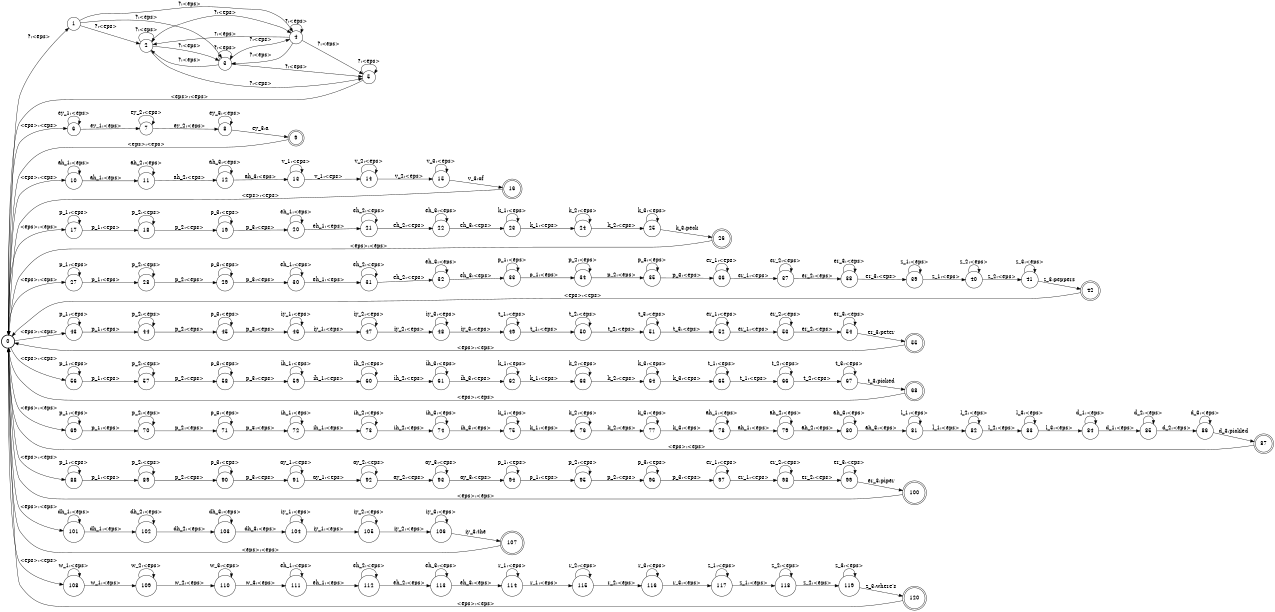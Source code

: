 digraph FST {
rankdir = LR;
size = "8.5,11";
center = 1;
orientation = Portrait;
ranksep = "0.4";
nodesep = "0.25";
0 [label = "0", shape = circle, style = bold, fontsize = 14]
	0 -> 1 [label = "?:<eps>", fontsize = 14];
	0 -> 6 [label = "<eps>:<eps>", fontsize = 14];
	0 -> 10 [label = "<eps>:<eps>", fontsize = 14];
	0 -> 17 [label = "<eps>:<eps>", fontsize = 14];
	0 -> 27 [label = "<eps>:<eps>", fontsize = 14];
	0 -> 43 [label = "<eps>:<eps>", fontsize = 14];
	0 -> 56 [label = "<eps>:<eps>", fontsize = 14];
	0 -> 69 [label = "<eps>:<eps>", fontsize = 14];
	0 -> 88 [label = "<eps>:<eps>", fontsize = 14];
	0 -> 101 [label = "<eps>:<eps>", fontsize = 14];
	0 -> 108 [label = "<eps>:<eps>", fontsize = 14];
1 [label = "1", shape = circle, style = solid, fontsize = 14]
	1 -> 2 [label = "?:<eps>", fontsize = 14];
	1 -> 3 [label = "?:<eps>", fontsize = 14];
	1 -> 4 [label = "?:<eps>", fontsize = 14];
2 [label = "2", shape = circle, style = solid, fontsize = 14]
	2 -> 2 [label = "?:<eps>", fontsize = 14];
	2 -> 3 [label = "?:<eps>", fontsize = 14];
	2 -> 4 [label = "?:<eps>", fontsize = 14];
	2 -> 5 [label = "?:<eps>", fontsize = 14];
3 [label = "3", shape = circle, style = solid, fontsize = 14]
	3 -> 2 [label = "?:<eps>", fontsize = 14];
	3 -> 3 [label = "?:<eps>", fontsize = 14];
	3 -> 4 [label = "?:<eps>", fontsize = 14];
	3 -> 5 [label = "?:<eps>", fontsize = 14];
4 [label = "4", shape = circle, style = solid, fontsize = 14]
	4 -> 2 [label = "?:<eps>", fontsize = 14];
	4 -> 3 [label = "?:<eps>", fontsize = 14];
	4 -> 4 [label = "?:<eps>", fontsize = 14];
	4 -> 5 [label = "?:<eps>", fontsize = 14];
5 [label = "5", shape = circle, style = solid, fontsize = 14]
	5 -> 5 [label = "?:<eps>", fontsize = 14];
	5 -> 0 [label = "<eps>:<eps>", fontsize = 14];
6 [label = "6", shape = circle, style = solid, fontsize = 14]
	6 -> 6 [label = "ey_1:<eps>", fontsize = 14];
	6 -> 7 [label = "ey_1:<eps>", fontsize = 14];
7 [label = "7", shape = circle, style = solid, fontsize = 14]
	7 -> 7 [label = "ey_2:<eps>", fontsize = 14];
	7 -> 8 [label = "ey_2:<eps>", fontsize = 14];
8 [label = "8", shape = circle, style = solid, fontsize = 14]
	8 -> 8 [label = "ey_3:<eps>", fontsize = 14];
	8 -> 9 [label = "ey_3:a", fontsize = 14];
9 [label = "9", shape = doublecircle, style = solid, fontsize = 14]
	9 -> 0 [label = "<eps>:<eps>", fontsize = 14];
10 [label = "10", shape = circle, style = solid, fontsize = 14]
	10 -> 10 [label = "ah_1:<eps>", fontsize = 14];
	10 -> 11 [label = "ah_1:<eps>", fontsize = 14];
11 [label = "11", shape = circle, style = solid, fontsize = 14]
	11 -> 11 [label = "ah_2:<eps>", fontsize = 14];
	11 -> 12 [label = "ah_2:<eps>", fontsize = 14];
12 [label = "12", shape = circle, style = solid, fontsize = 14]
	12 -> 12 [label = "ah_3:<eps>", fontsize = 14];
	12 -> 13 [label = "ah_3:<eps>", fontsize = 14];
13 [label = "13", shape = circle, style = solid, fontsize = 14]
	13 -> 13 [label = "v_1:<eps>", fontsize = 14];
	13 -> 14 [label = "v_1:<eps>", fontsize = 14];
14 [label = "14", shape = circle, style = solid, fontsize = 14]
	14 -> 14 [label = "v_2:<eps>", fontsize = 14];
	14 -> 15 [label = "v_2:<eps>", fontsize = 14];
15 [label = "15", shape = circle, style = solid, fontsize = 14]
	15 -> 15 [label = "v_3:<eps>", fontsize = 14];
	15 -> 16 [label = "v_3:of", fontsize = 14];
16 [label = "16", shape = doublecircle, style = solid, fontsize = 14]
	16 -> 0 [label = "<eps>:<eps>", fontsize = 14];
17 [label = "17", shape = circle, style = solid, fontsize = 14]
	17 -> 17 [label = "p_1:<eps>", fontsize = 14];
	17 -> 18 [label = "p_1:<eps>", fontsize = 14];
18 [label = "18", shape = circle, style = solid, fontsize = 14]
	18 -> 18 [label = "p_2:<eps>", fontsize = 14];
	18 -> 19 [label = "p_2:<eps>", fontsize = 14];
19 [label = "19", shape = circle, style = solid, fontsize = 14]
	19 -> 19 [label = "p_3:<eps>", fontsize = 14];
	19 -> 20 [label = "p_3:<eps>", fontsize = 14];
20 [label = "20", shape = circle, style = solid, fontsize = 14]
	20 -> 20 [label = "eh_1:<eps>", fontsize = 14];
	20 -> 21 [label = "eh_1:<eps>", fontsize = 14];
21 [label = "21", shape = circle, style = solid, fontsize = 14]
	21 -> 21 [label = "eh_2:<eps>", fontsize = 14];
	21 -> 22 [label = "eh_2:<eps>", fontsize = 14];
22 [label = "22", shape = circle, style = solid, fontsize = 14]
	22 -> 22 [label = "eh_3:<eps>", fontsize = 14];
	22 -> 23 [label = "eh_3:<eps>", fontsize = 14];
23 [label = "23", shape = circle, style = solid, fontsize = 14]
	23 -> 23 [label = "k_1:<eps>", fontsize = 14];
	23 -> 24 [label = "k_1:<eps>", fontsize = 14];
24 [label = "24", shape = circle, style = solid, fontsize = 14]
	24 -> 24 [label = "k_2:<eps>", fontsize = 14];
	24 -> 25 [label = "k_2:<eps>", fontsize = 14];
25 [label = "25", shape = circle, style = solid, fontsize = 14]
	25 -> 25 [label = "k_3:<eps>", fontsize = 14];
	25 -> 26 [label = "k_3:peck", fontsize = 14];
26 [label = "26", shape = doublecircle, style = solid, fontsize = 14]
	26 -> 0 [label = "<eps>:<eps>", fontsize = 14];
27 [label = "27", shape = circle, style = solid, fontsize = 14]
	27 -> 27 [label = "p_1:<eps>", fontsize = 14];
	27 -> 28 [label = "p_1:<eps>", fontsize = 14];
28 [label = "28", shape = circle, style = solid, fontsize = 14]
	28 -> 28 [label = "p_2:<eps>", fontsize = 14];
	28 -> 29 [label = "p_2:<eps>", fontsize = 14];
29 [label = "29", shape = circle, style = solid, fontsize = 14]
	29 -> 29 [label = "p_3:<eps>", fontsize = 14];
	29 -> 30 [label = "p_3:<eps>", fontsize = 14];
30 [label = "30", shape = circle, style = solid, fontsize = 14]
	30 -> 30 [label = "eh_1:<eps>", fontsize = 14];
	30 -> 31 [label = "eh_1:<eps>", fontsize = 14];
31 [label = "31", shape = circle, style = solid, fontsize = 14]
	31 -> 31 [label = "eh_2:<eps>", fontsize = 14];
	31 -> 32 [label = "eh_2:<eps>", fontsize = 14];
32 [label = "32", shape = circle, style = solid, fontsize = 14]
	32 -> 32 [label = "eh_3:<eps>", fontsize = 14];
	32 -> 33 [label = "eh_3:<eps>", fontsize = 14];
33 [label = "33", shape = circle, style = solid, fontsize = 14]
	33 -> 33 [label = "p_1:<eps>", fontsize = 14];
	33 -> 34 [label = "p_1:<eps>", fontsize = 14];
34 [label = "34", shape = circle, style = solid, fontsize = 14]
	34 -> 34 [label = "p_2:<eps>", fontsize = 14];
	34 -> 35 [label = "p_2:<eps>", fontsize = 14];
35 [label = "35", shape = circle, style = solid, fontsize = 14]
	35 -> 35 [label = "p_3:<eps>", fontsize = 14];
	35 -> 36 [label = "p_3:<eps>", fontsize = 14];
36 [label = "36", shape = circle, style = solid, fontsize = 14]
	36 -> 36 [label = "er_1:<eps>", fontsize = 14];
	36 -> 37 [label = "er_1:<eps>", fontsize = 14];
37 [label = "37", shape = circle, style = solid, fontsize = 14]
	37 -> 37 [label = "er_2:<eps>", fontsize = 14];
	37 -> 38 [label = "er_2:<eps>", fontsize = 14];
38 [label = "38", shape = circle, style = solid, fontsize = 14]
	38 -> 38 [label = "er_3:<eps>", fontsize = 14];
	38 -> 39 [label = "er_3:<eps>", fontsize = 14];
39 [label = "39", shape = circle, style = solid, fontsize = 14]
	39 -> 39 [label = "z_1:<eps>", fontsize = 14];
	39 -> 40 [label = "z_1:<eps>", fontsize = 14];
40 [label = "40", shape = circle, style = solid, fontsize = 14]
	40 -> 40 [label = "z_2:<eps>", fontsize = 14];
	40 -> 41 [label = "z_2:<eps>", fontsize = 14];
41 [label = "41", shape = circle, style = solid, fontsize = 14]
	41 -> 41 [label = "z_3:<eps>", fontsize = 14];
	41 -> 42 [label = "z_3:peppers", fontsize = 14];
42 [label = "42", shape = doublecircle, style = solid, fontsize = 14]
	42 -> 0 [label = "<eps>:<eps>", fontsize = 14];
43 [label = "43", shape = circle, style = solid, fontsize = 14]
	43 -> 43 [label = "p_1:<eps>", fontsize = 14];
	43 -> 44 [label = "p_1:<eps>", fontsize = 14];
44 [label = "44", shape = circle, style = solid, fontsize = 14]
	44 -> 44 [label = "p_2:<eps>", fontsize = 14];
	44 -> 45 [label = "p_2:<eps>", fontsize = 14];
45 [label = "45", shape = circle, style = solid, fontsize = 14]
	45 -> 45 [label = "p_3:<eps>", fontsize = 14];
	45 -> 46 [label = "p_3:<eps>", fontsize = 14];
46 [label = "46", shape = circle, style = solid, fontsize = 14]
	46 -> 46 [label = "iy_1:<eps>", fontsize = 14];
	46 -> 47 [label = "iy_1:<eps>", fontsize = 14];
47 [label = "47", shape = circle, style = solid, fontsize = 14]
	47 -> 47 [label = "iy_2:<eps>", fontsize = 14];
	47 -> 48 [label = "iy_2:<eps>", fontsize = 14];
48 [label = "48", shape = circle, style = solid, fontsize = 14]
	48 -> 48 [label = "iy_3:<eps>", fontsize = 14];
	48 -> 49 [label = "iy_3:<eps>", fontsize = 14];
49 [label = "49", shape = circle, style = solid, fontsize = 14]
	49 -> 49 [label = "t_1:<eps>", fontsize = 14];
	49 -> 50 [label = "t_1:<eps>", fontsize = 14];
50 [label = "50", shape = circle, style = solid, fontsize = 14]
	50 -> 50 [label = "t_2:<eps>", fontsize = 14];
	50 -> 51 [label = "t_2:<eps>", fontsize = 14];
51 [label = "51", shape = circle, style = solid, fontsize = 14]
	51 -> 51 [label = "t_3:<eps>", fontsize = 14];
	51 -> 52 [label = "t_3:<eps>", fontsize = 14];
52 [label = "52", shape = circle, style = solid, fontsize = 14]
	52 -> 52 [label = "er_1:<eps>", fontsize = 14];
	52 -> 53 [label = "er_1:<eps>", fontsize = 14];
53 [label = "53", shape = circle, style = solid, fontsize = 14]
	53 -> 53 [label = "er_2:<eps>", fontsize = 14];
	53 -> 54 [label = "er_2:<eps>", fontsize = 14];
54 [label = "54", shape = circle, style = solid, fontsize = 14]
	54 -> 54 [label = "er_3:<eps>", fontsize = 14];
	54 -> 55 [label = "er_3:peter", fontsize = 14];
55 [label = "55", shape = doublecircle, style = solid, fontsize = 14]
	55 -> 0 [label = "<eps>:<eps>", fontsize = 14];
56 [label = "56", shape = circle, style = solid, fontsize = 14]
	56 -> 56 [label = "p_1:<eps>", fontsize = 14];
	56 -> 57 [label = "p_1:<eps>", fontsize = 14];
57 [label = "57", shape = circle, style = solid, fontsize = 14]
	57 -> 57 [label = "p_2:<eps>", fontsize = 14];
	57 -> 58 [label = "p_2:<eps>", fontsize = 14];
58 [label = "58", shape = circle, style = solid, fontsize = 14]
	58 -> 58 [label = "p_3:<eps>", fontsize = 14];
	58 -> 59 [label = "p_3:<eps>", fontsize = 14];
59 [label = "59", shape = circle, style = solid, fontsize = 14]
	59 -> 59 [label = "ih_1:<eps>", fontsize = 14];
	59 -> 60 [label = "ih_1:<eps>", fontsize = 14];
60 [label = "60", shape = circle, style = solid, fontsize = 14]
	60 -> 60 [label = "ih_2:<eps>", fontsize = 14];
	60 -> 61 [label = "ih_2:<eps>", fontsize = 14];
61 [label = "61", shape = circle, style = solid, fontsize = 14]
	61 -> 61 [label = "ih_3:<eps>", fontsize = 14];
	61 -> 62 [label = "ih_3:<eps>", fontsize = 14];
62 [label = "62", shape = circle, style = solid, fontsize = 14]
	62 -> 62 [label = "k_1:<eps>", fontsize = 14];
	62 -> 63 [label = "k_1:<eps>", fontsize = 14];
63 [label = "63", shape = circle, style = solid, fontsize = 14]
	63 -> 63 [label = "k_2:<eps>", fontsize = 14];
	63 -> 64 [label = "k_2:<eps>", fontsize = 14];
64 [label = "64", shape = circle, style = solid, fontsize = 14]
	64 -> 64 [label = "k_3:<eps>", fontsize = 14];
	64 -> 65 [label = "k_3:<eps>", fontsize = 14];
65 [label = "65", shape = circle, style = solid, fontsize = 14]
	65 -> 65 [label = "t_1:<eps>", fontsize = 14];
	65 -> 66 [label = "t_1:<eps>", fontsize = 14];
66 [label = "66", shape = circle, style = solid, fontsize = 14]
	66 -> 66 [label = "t_2:<eps>", fontsize = 14];
	66 -> 67 [label = "t_2:<eps>", fontsize = 14];
67 [label = "67", shape = circle, style = solid, fontsize = 14]
	67 -> 67 [label = "t_3:<eps>", fontsize = 14];
	67 -> 68 [label = "t_3:picked", fontsize = 14];
68 [label = "68", shape = doublecircle, style = solid, fontsize = 14]
	68 -> 0 [label = "<eps>:<eps>", fontsize = 14];
69 [label = "69", shape = circle, style = solid, fontsize = 14]
	69 -> 69 [label = "p_1:<eps>", fontsize = 14];
	69 -> 70 [label = "p_1:<eps>", fontsize = 14];
70 [label = "70", shape = circle, style = solid, fontsize = 14]
	70 -> 70 [label = "p_2:<eps>", fontsize = 14];
	70 -> 71 [label = "p_2:<eps>", fontsize = 14];
71 [label = "71", shape = circle, style = solid, fontsize = 14]
	71 -> 71 [label = "p_3:<eps>", fontsize = 14];
	71 -> 72 [label = "p_3:<eps>", fontsize = 14];
72 [label = "72", shape = circle, style = solid, fontsize = 14]
	72 -> 72 [label = "ih_1:<eps>", fontsize = 14];
	72 -> 73 [label = "ih_1:<eps>", fontsize = 14];
73 [label = "73", shape = circle, style = solid, fontsize = 14]
	73 -> 73 [label = "ih_2:<eps>", fontsize = 14];
	73 -> 74 [label = "ih_2:<eps>", fontsize = 14];
74 [label = "74", shape = circle, style = solid, fontsize = 14]
	74 -> 74 [label = "ih_3:<eps>", fontsize = 14];
	74 -> 75 [label = "ih_3:<eps>", fontsize = 14];
75 [label = "75", shape = circle, style = solid, fontsize = 14]
	75 -> 75 [label = "k_1:<eps>", fontsize = 14];
	75 -> 76 [label = "k_1:<eps>", fontsize = 14];
76 [label = "76", shape = circle, style = solid, fontsize = 14]
	76 -> 76 [label = "k_2:<eps>", fontsize = 14];
	76 -> 77 [label = "k_2:<eps>", fontsize = 14];
77 [label = "77", shape = circle, style = solid, fontsize = 14]
	77 -> 77 [label = "k_3:<eps>", fontsize = 14];
	77 -> 78 [label = "k_3:<eps>", fontsize = 14];
78 [label = "78", shape = circle, style = solid, fontsize = 14]
	78 -> 78 [label = "ah_1:<eps>", fontsize = 14];
	78 -> 79 [label = "ah_1:<eps>", fontsize = 14];
79 [label = "79", shape = circle, style = solid, fontsize = 14]
	79 -> 79 [label = "ah_2:<eps>", fontsize = 14];
	79 -> 80 [label = "ah_2:<eps>", fontsize = 14];
80 [label = "80", shape = circle, style = solid, fontsize = 14]
	80 -> 80 [label = "ah_3:<eps>", fontsize = 14];
	80 -> 81 [label = "ah_3:<eps>", fontsize = 14];
81 [label = "81", shape = circle, style = solid, fontsize = 14]
	81 -> 81 [label = "l_1:<eps>", fontsize = 14];
	81 -> 82 [label = "l_1:<eps>", fontsize = 14];
82 [label = "82", shape = circle, style = solid, fontsize = 14]
	82 -> 82 [label = "l_2:<eps>", fontsize = 14];
	82 -> 83 [label = "l_2:<eps>", fontsize = 14];
83 [label = "83", shape = circle, style = solid, fontsize = 14]
	83 -> 83 [label = "l_3:<eps>", fontsize = 14];
	83 -> 84 [label = "l_3:<eps>", fontsize = 14];
84 [label = "84", shape = circle, style = solid, fontsize = 14]
	84 -> 84 [label = "d_1:<eps>", fontsize = 14];
	84 -> 85 [label = "d_1:<eps>", fontsize = 14];
85 [label = "85", shape = circle, style = solid, fontsize = 14]
	85 -> 85 [label = "d_2:<eps>", fontsize = 14];
	85 -> 86 [label = "d_2:<eps>", fontsize = 14];
86 [label = "86", shape = circle, style = solid, fontsize = 14]
	86 -> 86 [label = "d_3:<eps>", fontsize = 14];
	86 -> 87 [label = "d_3:pickled", fontsize = 14];
87 [label = "87", shape = doublecircle, style = solid, fontsize = 14]
	87 -> 0 [label = "<eps>:<eps>", fontsize = 14];
88 [label = "88", shape = circle, style = solid, fontsize = 14]
	88 -> 88 [label = "p_1:<eps>", fontsize = 14];
	88 -> 89 [label = "p_1:<eps>", fontsize = 14];
89 [label = "89", shape = circle, style = solid, fontsize = 14]
	89 -> 89 [label = "p_2:<eps>", fontsize = 14];
	89 -> 90 [label = "p_2:<eps>", fontsize = 14];
90 [label = "90", shape = circle, style = solid, fontsize = 14]
	90 -> 90 [label = "p_3:<eps>", fontsize = 14];
	90 -> 91 [label = "p_3:<eps>", fontsize = 14];
91 [label = "91", shape = circle, style = solid, fontsize = 14]
	91 -> 91 [label = "ay_1:<eps>", fontsize = 14];
	91 -> 92 [label = "ay_1:<eps>", fontsize = 14];
92 [label = "92", shape = circle, style = solid, fontsize = 14]
	92 -> 92 [label = "ay_2:<eps>", fontsize = 14];
	92 -> 93 [label = "ay_2:<eps>", fontsize = 14];
93 [label = "93", shape = circle, style = solid, fontsize = 14]
	93 -> 93 [label = "ay_3:<eps>", fontsize = 14];
	93 -> 94 [label = "ay_3:<eps>", fontsize = 14];
94 [label = "94", shape = circle, style = solid, fontsize = 14]
	94 -> 94 [label = "p_1:<eps>", fontsize = 14];
	94 -> 95 [label = "p_1:<eps>", fontsize = 14];
95 [label = "95", shape = circle, style = solid, fontsize = 14]
	95 -> 95 [label = "p_2:<eps>", fontsize = 14];
	95 -> 96 [label = "p_2:<eps>", fontsize = 14];
96 [label = "96", shape = circle, style = solid, fontsize = 14]
	96 -> 96 [label = "p_3:<eps>", fontsize = 14];
	96 -> 97 [label = "p_3:<eps>", fontsize = 14];
97 [label = "97", shape = circle, style = solid, fontsize = 14]
	97 -> 97 [label = "er_1:<eps>", fontsize = 14];
	97 -> 98 [label = "er_1:<eps>", fontsize = 14];
98 [label = "98", shape = circle, style = solid, fontsize = 14]
	98 -> 98 [label = "er_2:<eps>", fontsize = 14];
	98 -> 99 [label = "er_2:<eps>", fontsize = 14];
99 [label = "99", shape = circle, style = solid, fontsize = 14]
	99 -> 99 [label = "er_3:<eps>", fontsize = 14];
	99 -> 100 [label = "er_3:piper", fontsize = 14];
100 [label = "100", shape = doublecircle, style = solid, fontsize = 14]
	100 -> 0 [label = "<eps>:<eps>", fontsize = 14];
101 [label = "101", shape = circle, style = solid, fontsize = 14]
	101 -> 101 [label = "dh_1:<eps>", fontsize = 14];
	101 -> 102 [label = "dh_1:<eps>", fontsize = 14];
102 [label = "102", shape = circle, style = solid, fontsize = 14]
	102 -> 102 [label = "dh_2:<eps>", fontsize = 14];
	102 -> 103 [label = "dh_2:<eps>", fontsize = 14];
103 [label = "103", shape = circle, style = solid, fontsize = 14]
	103 -> 103 [label = "dh_3:<eps>", fontsize = 14];
	103 -> 104 [label = "dh_3:<eps>", fontsize = 14];
104 [label = "104", shape = circle, style = solid, fontsize = 14]
	104 -> 104 [label = "iy_1:<eps>", fontsize = 14];
	104 -> 105 [label = "iy_1:<eps>", fontsize = 14];
105 [label = "105", shape = circle, style = solid, fontsize = 14]
	105 -> 105 [label = "iy_2:<eps>", fontsize = 14];
	105 -> 106 [label = "iy_2:<eps>", fontsize = 14];
106 [label = "106", shape = circle, style = solid, fontsize = 14]
	106 -> 106 [label = "iy_3:<eps>", fontsize = 14];
	106 -> 107 [label = "iy_3:the", fontsize = 14];
107 [label = "107", shape = doublecircle, style = solid, fontsize = 14]
	107 -> 0 [label = "<eps>:<eps>", fontsize = 14];
108 [label = "108", shape = circle, style = solid, fontsize = 14]
	108 -> 108 [label = "w_1:<eps>", fontsize = 14];
	108 -> 109 [label = "w_1:<eps>", fontsize = 14];
109 [label = "109", shape = circle, style = solid, fontsize = 14]
	109 -> 109 [label = "w_2:<eps>", fontsize = 14];
	109 -> 110 [label = "w_2:<eps>", fontsize = 14];
110 [label = "110", shape = circle, style = solid, fontsize = 14]
	110 -> 110 [label = "w_3:<eps>", fontsize = 14];
	110 -> 111 [label = "w_3:<eps>", fontsize = 14];
111 [label = "111", shape = circle, style = solid, fontsize = 14]
	111 -> 111 [label = "eh_1:<eps>", fontsize = 14];
	111 -> 112 [label = "eh_1:<eps>", fontsize = 14];
112 [label = "112", shape = circle, style = solid, fontsize = 14]
	112 -> 112 [label = "eh_2:<eps>", fontsize = 14];
	112 -> 113 [label = "eh_2:<eps>", fontsize = 14];
113 [label = "113", shape = circle, style = solid, fontsize = 14]
	113 -> 113 [label = "eh_3:<eps>", fontsize = 14];
	113 -> 114 [label = "eh_3:<eps>", fontsize = 14];
114 [label = "114", shape = circle, style = solid, fontsize = 14]
	114 -> 114 [label = "r_1:<eps>", fontsize = 14];
	114 -> 115 [label = "r_1:<eps>", fontsize = 14];
115 [label = "115", shape = circle, style = solid, fontsize = 14]
	115 -> 115 [label = "r_2:<eps>", fontsize = 14];
	115 -> 116 [label = "r_2:<eps>", fontsize = 14];
116 [label = "116", shape = circle, style = solid, fontsize = 14]
	116 -> 116 [label = "r_3:<eps>", fontsize = 14];
	116 -> 117 [label = "r_3:<eps>", fontsize = 14];
117 [label = "117", shape = circle, style = solid, fontsize = 14]
	117 -> 117 [label = "z_1:<eps>", fontsize = 14];
	117 -> 118 [label = "z_1:<eps>", fontsize = 14];
118 [label = "118", shape = circle, style = solid, fontsize = 14]
	118 -> 118 [label = "z_2:<eps>", fontsize = 14];
	118 -> 119 [label = "z_2:<eps>", fontsize = 14];
119 [label = "119", shape = circle, style = solid, fontsize = 14]
	119 -> 119 [label = "z_3:<eps>", fontsize = 14];
	119 -> 120 [label = "z_3:where's", fontsize = 14];
120 [label = "120", shape = doublecircle, style = solid, fontsize = 14]
	120 -> 0 [label = "<eps>:<eps>", fontsize = 14];
}
